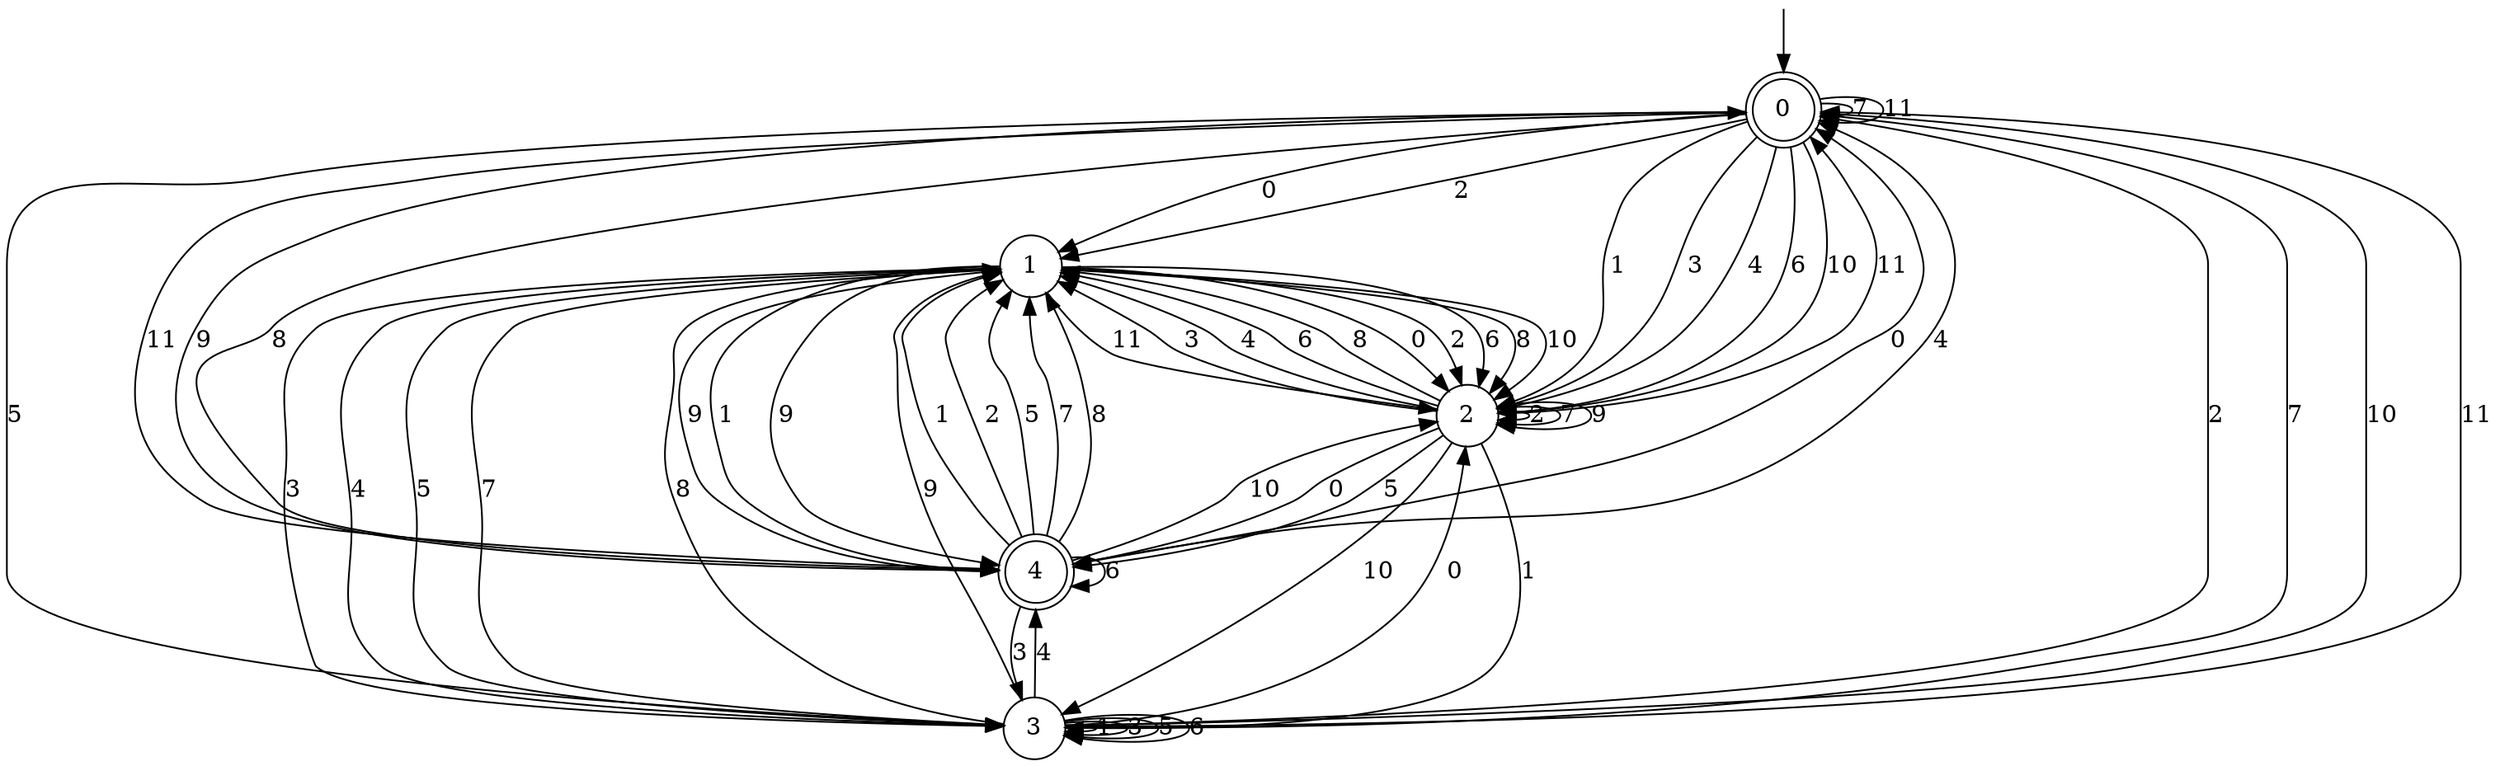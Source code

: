 digraph g {

	s0 [shape="doublecircle" label="0"];
	s1 [shape="circle" label="1"];
	s2 [shape="circle" label="2"];
	s3 [shape="circle" label="3"];
	s4 [shape="doublecircle" label="4"];
	s0 -> s1 [label="0"];
	s0 -> s2 [label="1"];
	s0 -> s1 [label="2"];
	s0 -> s2 [label="3"];
	s0 -> s2 [label="4"];
	s0 -> s3 [label="5"];
	s0 -> s2 [label="6"];
	s0 -> s0 [label="7"];
	s0 -> s4 [label="8"];
	s0 -> s4 [label="9"];
	s0 -> s2 [label="10"];
	s0 -> s0 [label="11"];
	s1 -> s2 [label="0"];
	s1 -> s4 [label="1"];
	s1 -> s2 [label="2"];
	s1 -> s3 [label="3"];
	s1 -> s3 [label="4"];
	s1 -> s3 [label="5"];
	s1 -> s2 [label="6"];
	s1 -> s3 [label="7"];
	s1 -> s2 [label="8"];
	s1 -> s4 [label="9"];
	s1 -> s2 [label="10"];
	s1 -> s2 [label="11"];
	s2 -> s4 [label="0"];
	s2 -> s3 [label="1"];
	s2 -> s2 [label="2"];
	s2 -> s1 [label="3"];
	s2 -> s1 [label="4"];
	s2 -> s4 [label="5"];
	s2 -> s1 [label="6"];
	s2 -> s2 [label="7"];
	s2 -> s1 [label="8"];
	s2 -> s2 [label="9"];
	s2 -> s3 [label="10"];
	s2 -> s0 [label="11"];
	s3 -> s2 [label="0"];
	s3 -> s3 [label="1"];
	s3 -> s0 [label="2"];
	s3 -> s3 [label="3"];
	s3 -> s4 [label="4"];
	s3 -> s3 [label="5"];
	s3 -> s3 [label="6"];
	s3 -> s0 [label="7"];
	s3 -> s1 [label="8"];
	s3 -> s1 [label="9"];
	s3 -> s0 [label="10"];
	s3 -> s0 [label="11"];
	s4 -> s0 [label="0"];
	s4 -> s1 [label="1"];
	s4 -> s1 [label="2"];
	s4 -> s3 [label="3"];
	s4 -> s0 [label="4"];
	s4 -> s1 [label="5"];
	s4 -> s4 [label="6"];
	s4 -> s1 [label="7"];
	s4 -> s1 [label="8"];
	s4 -> s1 [label="9"];
	s4 -> s2 [label="10"];
	s4 -> s0 [label="11"];

__start0 [label="" shape="none" width="0" height="0"];
__start0 -> s0;

}
